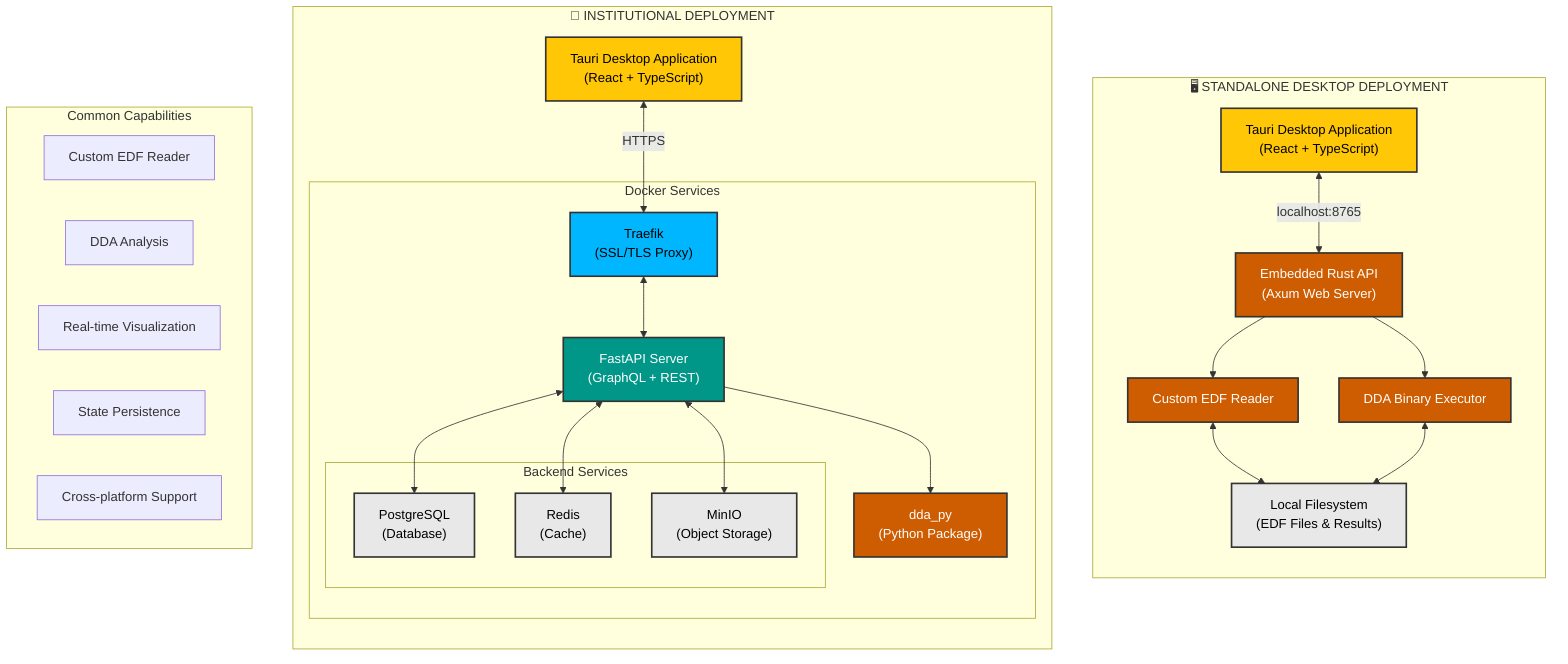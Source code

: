 %% DDALAB System Architecture - Mermaid Diagram
%% View at: https://mermaid.live/
%% Or render with: npx -p @mermaid-js/mermaid-cli mmdc -i architecture_diagram.mmd -o architecture_diagram.png

graph TB
    subgraph standalone["🖥️ STANDALONE DESKTOP DEPLOYMENT"]
        direction TB
        UI1["Tauri Desktop Application<br/>(React + TypeScript)"]
        API1["Embedded Rust API<br/>(Axum Web Server)"]
        EDF1["Custom EDF Reader"]
        DDA1["DDA Binary Executor"]
        FILES1["Local Filesystem<br/>(EDF Files & Results)"]

        UI1 <-->|"localhost:8765"| API1
        API1 --> EDF1
        API1 --> DDA1
        EDF1 <--> FILES1
        DDA1 <--> FILES1
    end

    subgraph institutional["🏢 INSTITUTIONAL DEPLOYMENT"]
        direction TB
        UI2["Tauri Desktop Application<br/>(React + TypeScript)"]

        subgraph docker["Docker Services"]
            direction TB
            TRAEFIK["Traefik<br/>(SSL/TLS Proxy)"]
            FASTAPI["FastAPI Server<br/>(GraphQL + REST)"]

            subgraph backend["Backend Services"]
                direction LR
                POSTGRES["PostgreSQL<br/>(Database)"]
                REDIS["Redis<br/>(Cache)"]
                MINIO["MinIO<br/>(Object Storage)"]
            end

            DDA2["dda_py<br/>(Python Package)"]

            TRAEFIK <--> FASTAPI
            FASTAPI <--> POSTGRES
            FASTAPI <--> REDIS
            FASTAPI <--> MINIO
            FASTAPI --> DDA2
        end

        UI2 <-->|"HTTPS"| TRAEFIK
    end

    subgraph features["Common Capabilities"]
        direction LR
        F1["Custom EDF Reader"]
        F2["DDA Analysis"]
        F3["Real-time Visualization"]
        F4["State Persistence"]
        F5["Cross-platform Support"]
    end

    classDef tauri fill:#ffc706,stroke:#333,stroke-width:2px,color:#000
    classDef rust fill:#ce5c00,stroke:#333,stroke-width:2px,color:#fff
    classDef docker fill:#00b6ff,stroke:#333,stroke-width:2px,color:#000
    classDef fastapi fill:#009688,stroke:#333,stroke-width:2px,color:#fff
    classDef service fill:#e8e8e8,stroke:#333,stroke-width:2px,color:#000

    class UI1,UI2 tauri
    class API1,EDF1,DDA1,DDA2 rust
    class TRAEFIK docker
    class FASTAPI fastapi
    class POSTGRES,REDIS,MINIO,FILES1 service